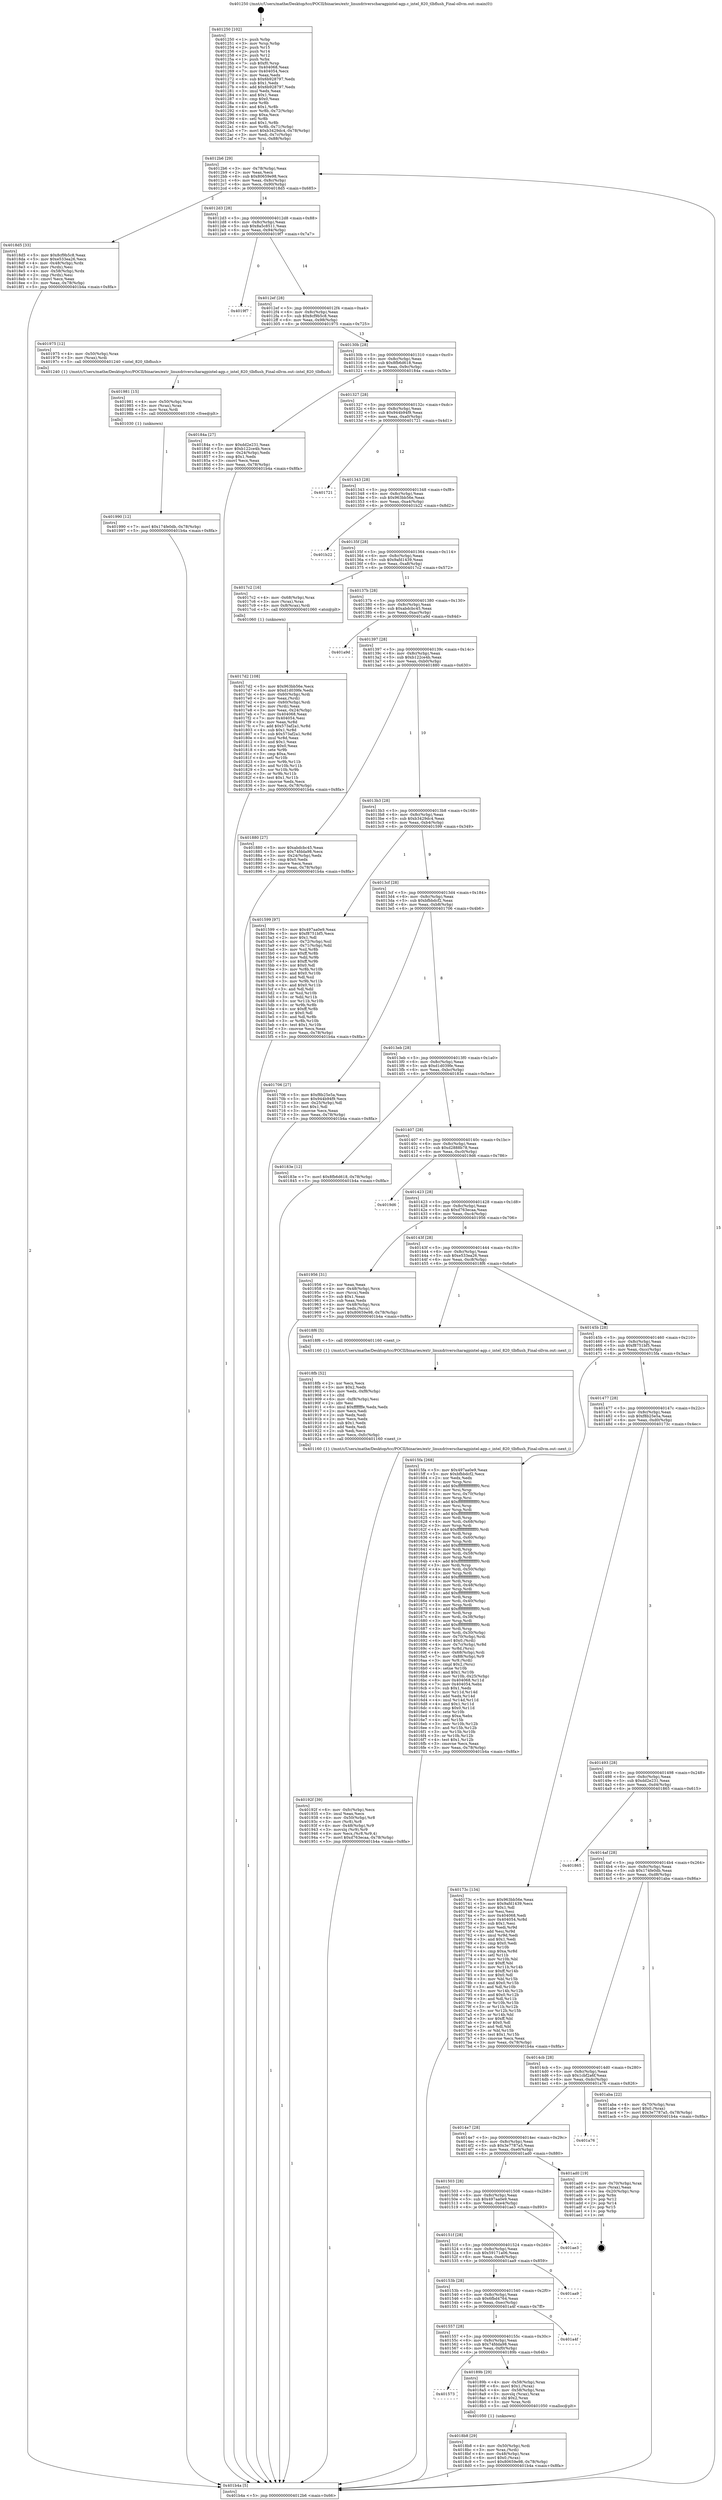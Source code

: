 digraph "0x401250" {
  label = "0x401250 (/mnt/c/Users/mathe/Desktop/tcc/POCII/binaries/extr_linuxdriverscharagpintel-agp.c_intel_820_tlbflush_Final-ollvm.out::main(0))"
  labelloc = "t"
  node[shape=record]

  Entry [label="",width=0.3,height=0.3,shape=circle,fillcolor=black,style=filled]
  "0x4012b6" [label="{
     0x4012b6 [29]\l
     | [instrs]\l
     &nbsp;&nbsp;0x4012b6 \<+3\>: mov -0x78(%rbp),%eax\l
     &nbsp;&nbsp;0x4012b9 \<+2\>: mov %eax,%ecx\l
     &nbsp;&nbsp;0x4012bb \<+6\>: sub $0x80659e98,%ecx\l
     &nbsp;&nbsp;0x4012c1 \<+6\>: mov %eax,-0x8c(%rbp)\l
     &nbsp;&nbsp;0x4012c7 \<+6\>: mov %ecx,-0x90(%rbp)\l
     &nbsp;&nbsp;0x4012cd \<+6\>: je 00000000004018d5 \<main+0x685\>\l
  }"]
  "0x4018d5" [label="{
     0x4018d5 [33]\l
     | [instrs]\l
     &nbsp;&nbsp;0x4018d5 \<+5\>: mov $0x8cf9b5c8,%eax\l
     &nbsp;&nbsp;0x4018da \<+5\>: mov $0xe533ea26,%ecx\l
     &nbsp;&nbsp;0x4018df \<+4\>: mov -0x48(%rbp),%rdx\l
     &nbsp;&nbsp;0x4018e3 \<+2\>: mov (%rdx),%esi\l
     &nbsp;&nbsp;0x4018e5 \<+4\>: mov -0x58(%rbp),%rdx\l
     &nbsp;&nbsp;0x4018e9 \<+2\>: cmp (%rdx),%esi\l
     &nbsp;&nbsp;0x4018eb \<+3\>: cmovl %ecx,%eax\l
     &nbsp;&nbsp;0x4018ee \<+3\>: mov %eax,-0x78(%rbp)\l
     &nbsp;&nbsp;0x4018f1 \<+5\>: jmp 0000000000401b4a \<main+0x8fa\>\l
  }"]
  "0x4012d3" [label="{
     0x4012d3 [28]\l
     | [instrs]\l
     &nbsp;&nbsp;0x4012d3 \<+5\>: jmp 00000000004012d8 \<main+0x88\>\l
     &nbsp;&nbsp;0x4012d8 \<+6\>: mov -0x8c(%rbp),%eax\l
     &nbsp;&nbsp;0x4012de \<+5\>: sub $0x8a5c8511,%eax\l
     &nbsp;&nbsp;0x4012e3 \<+6\>: mov %eax,-0x94(%rbp)\l
     &nbsp;&nbsp;0x4012e9 \<+6\>: je 00000000004019f7 \<main+0x7a7\>\l
  }"]
  Exit [label="",width=0.3,height=0.3,shape=circle,fillcolor=black,style=filled,peripheries=2]
  "0x4019f7" [label="{
     0x4019f7\l
  }", style=dashed]
  "0x4012ef" [label="{
     0x4012ef [28]\l
     | [instrs]\l
     &nbsp;&nbsp;0x4012ef \<+5\>: jmp 00000000004012f4 \<main+0xa4\>\l
     &nbsp;&nbsp;0x4012f4 \<+6\>: mov -0x8c(%rbp),%eax\l
     &nbsp;&nbsp;0x4012fa \<+5\>: sub $0x8cf9b5c8,%eax\l
     &nbsp;&nbsp;0x4012ff \<+6\>: mov %eax,-0x98(%rbp)\l
     &nbsp;&nbsp;0x401305 \<+6\>: je 0000000000401975 \<main+0x725\>\l
  }"]
  "0x401990" [label="{
     0x401990 [12]\l
     | [instrs]\l
     &nbsp;&nbsp;0x401990 \<+7\>: movl $0x174fe0db,-0x78(%rbp)\l
     &nbsp;&nbsp;0x401997 \<+5\>: jmp 0000000000401b4a \<main+0x8fa\>\l
  }"]
  "0x401975" [label="{
     0x401975 [12]\l
     | [instrs]\l
     &nbsp;&nbsp;0x401975 \<+4\>: mov -0x50(%rbp),%rax\l
     &nbsp;&nbsp;0x401979 \<+3\>: mov (%rax),%rdi\l
     &nbsp;&nbsp;0x40197c \<+5\>: call 0000000000401240 \<intel_820_tlbflush\>\l
     | [calls]\l
     &nbsp;&nbsp;0x401240 \{1\} (/mnt/c/Users/mathe/Desktop/tcc/POCII/binaries/extr_linuxdriverscharagpintel-agp.c_intel_820_tlbflush_Final-ollvm.out::intel_820_tlbflush)\l
  }"]
  "0x40130b" [label="{
     0x40130b [28]\l
     | [instrs]\l
     &nbsp;&nbsp;0x40130b \<+5\>: jmp 0000000000401310 \<main+0xc0\>\l
     &nbsp;&nbsp;0x401310 \<+6\>: mov -0x8c(%rbp),%eax\l
     &nbsp;&nbsp;0x401316 \<+5\>: sub $0x8fb6d618,%eax\l
     &nbsp;&nbsp;0x40131b \<+6\>: mov %eax,-0x9c(%rbp)\l
     &nbsp;&nbsp;0x401321 \<+6\>: je 000000000040184a \<main+0x5fa\>\l
  }"]
  "0x401981" [label="{
     0x401981 [15]\l
     | [instrs]\l
     &nbsp;&nbsp;0x401981 \<+4\>: mov -0x50(%rbp),%rax\l
     &nbsp;&nbsp;0x401985 \<+3\>: mov (%rax),%rax\l
     &nbsp;&nbsp;0x401988 \<+3\>: mov %rax,%rdi\l
     &nbsp;&nbsp;0x40198b \<+5\>: call 0000000000401030 \<free@plt\>\l
     | [calls]\l
     &nbsp;&nbsp;0x401030 \{1\} (unknown)\l
  }"]
  "0x40184a" [label="{
     0x40184a [27]\l
     | [instrs]\l
     &nbsp;&nbsp;0x40184a \<+5\>: mov $0xdd2e231,%eax\l
     &nbsp;&nbsp;0x40184f \<+5\>: mov $0xb122ce4b,%ecx\l
     &nbsp;&nbsp;0x401854 \<+3\>: mov -0x24(%rbp),%edx\l
     &nbsp;&nbsp;0x401857 \<+3\>: cmp $0x1,%edx\l
     &nbsp;&nbsp;0x40185a \<+3\>: cmovl %ecx,%eax\l
     &nbsp;&nbsp;0x40185d \<+3\>: mov %eax,-0x78(%rbp)\l
     &nbsp;&nbsp;0x401860 \<+5\>: jmp 0000000000401b4a \<main+0x8fa\>\l
  }"]
  "0x401327" [label="{
     0x401327 [28]\l
     | [instrs]\l
     &nbsp;&nbsp;0x401327 \<+5\>: jmp 000000000040132c \<main+0xdc\>\l
     &nbsp;&nbsp;0x40132c \<+6\>: mov -0x8c(%rbp),%eax\l
     &nbsp;&nbsp;0x401332 \<+5\>: sub $0x944b94f9,%eax\l
     &nbsp;&nbsp;0x401337 \<+6\>: mov %eax,-0xa0(%rbp)\l
     &nbsp;&nbsp;0x40133d \<+6\>: je 0000000000401721 \<main+0x4d1\>\l
  }"]
  "0x40192f" [label="{
     0x40192f [39]\l
     | [instrs]\l
     &nbsp;&nbsp;0x40192f \<+6\>: mov -0xfc(%rbp),%ecx\l
     &nbsp;&nbsp;0x401935 \<+3\>: imul %eax,%ecx\l
     &nbsp;&nbsp;0x401938 \<+4\>: mov -0x50(%rbp),%r8\l
     &nbsp;&nbsp;0x40193c \<+3\>: mov (%r8),%r8\l
     &nbsp;&nbsp;0x40193f \<+4\>: mov -0x48(%rbp),%r9\l
     &nbsp;&nbsp;0x401943 \<+3\>: movslq (%r9),%r9\l
     &nbsp;&nbsp;0x401946 \<+4\>: mov %ecx,(%r8,%r9,4)\l
     &nbsp;&nbsp;0x40194a \<+7\>: movl $0xd763ecaa,-0x78(%rbp)\l
     &nbsp;&nbsp;0x401951 \<+5\>: jmp 0000000000401b4a \<main+0x8fa\>\l
  }"]
  "0x401721" [label="{
     0x401721\l
  }", style=dashed]
  "0x401343" [label="{
     0x401343 [28]\l
     | [instrs]\l
     &nbsp;&nbsp;0x401343 \<+5\>: jmp 0000000000401348 \<main+0xf8\>\l
     &nbsp;&nbsp;0x401348 \<+6\>: mov -0x8c(%rbp),%eax\l
     &nbsp;&nbsp;0x40134e \<+5\>: sub $0x963bb56e,%eax\l
     &nbsp;&nbsp;0x401353 \<+6\>: mov %eax,-0xa4(%rbp)\l
     &nbsp;&nbsp;0x401359 \<+6\>: je 0000000000401b22 \<main+0x8d2\>\l
  }"]
  "0x4018fb" [label="{
     0x4018fb [52]\l
     | [instrs]\l
     &nbsp;&nbsp;0x4018fb \<+2\>: xor %ecx,%ecx\l
     &nbsp;&nbsp;0x4018fd \<+5\>: mov $0x2,%edx\l
     &nbsp;&nbsp;0x401902 \<+6\>: mov %edx,-0xf8(%rbp)\l
     &nbsp;&nbsp;0x401908 \<+1\>: cltd\l
     &nbsp;&nbsp;0x401909 \<+6\>: mov -0xf8(%rbp),%esi\l
     &nbsp;&nbsp;0x40190f \<+2\>: idiv %esi\l
     &nbsp;&nbsp;0x401911 \<+6\>: imul $0xfffffffe,%edx,%edx\l
     &nbsp;&nbsp;0x401917 \<+2\>: mov %ecx,%edi\l
     &nbsp;&nbsp;0x401919 \<+2\>: sub %edx,%edi\l
     &nbsp;&nbsp;0x40191b \<+2\>: mov %ecx,%edx\l
     &nbsp;&nbsp;0x40191d \<+3\>: sub $0x1,%edx\l
     &nbsp;&nbsp;0x401920 \<+2\>: add %edx,%edi\l
     &nbsp;&nbsp;0x401922 \<+2\>: sub %edi,%ecx\l
     &nbsp;&nbsp;0x401924 \<+6\>: mov %ecx,-0xfc(%rbp)\l
     &nbsp;&nbsp;0x40192a \<+5\>: call 0000000000401160 \<next_i\>\l
     | [calls]\l
     &nbsp;&nbsp;0x401160 \{1\} (/mnt/c/Users/mathe/Desktop/tcc/POCII/binaries/extr_linuxdriverscharagpintel-agp.c_intel_820_tlbflush_Final-ollvm.out::next_i)\l
  }"]
  "0x401b22" [label="{
     0x401b22\l
  }", style=dashed]
  "0x40135f" [label="{
     0x40135f [28]\l
     | [instrs]\l
     &nbsp;&nbsp;0x40135f \<+5\>: jmp 0000000000401364 \<main+0x114\>\l
     &nbsp;&nbsp;0x401364 \<+6\>: mov -0x8c(%rbp),%eax\l
     &nbsp;&nbsp;0x40136a \<+5\>: sub $0x9afd1439,%eax\l
     &nbsp;&nbsp;0x40136f \<+6\>: mov %eax,-0xa8(%rbp)\l
     &nbsp;&nbsp;0x401375 \<+6\>: je 00000000004017c2 \<main+0x572\>\l
  }"]
  "0x4018b8" [label="{
     0x4018b8 [29]\l
     | [instrs]\l
     &nbsp;&nbsp;0x4018b8 \<+4\>: mov -0x50(%rbp),%rdi\l
     &nbsp;&nbsp;0x4018bc \<+3\>: mov %rax,(%rdi)\l
     &nbsp;&nbsp;0x4018bf \<+4\>: mov -0x48(%rbp),%rax\l
     &nbsp;&nbsp;0x4018c3 \<+6\>: movl $0x0,(%rax)\l
     &nbsp;&nbsp;0x4018c9 \<+7\>: movl $0x80659e98,-0x78(%rbp)\l
     &nbsp;&nbsp;0x4018d0 \<+5\>: jmp 0000000000401b4a \<main+0x8fa\>\l
  }"]
  "0x4017c2" [label="{
     0x4017c2 [16]\l
     | [instrs]\l
     &nbsp;&nbsp;0x4017c2 \<+4\>: mov -0x68(%rbp),%rax\l
     &nbsp;&nbsp;0x4017c6 \<+3\>: mov (%rax),%rax\l
     &nbsp;&nbsp;0x4017c9 \<+4\>: mov 0x8(%rax),%rdi\l
     &nbsp;&nbsp;0x4017cd \<+5\>: call 0000000000401060 \<atoi@plt\>\l
     | [calls]\l
     &nbsp;&nbsp;0x401060 \{1\} (unknown)\l
  }"]
  "0x40137b" [label="{
     0x40137b [28]\l
     | [instrs]\l
     &nbsp;&nbsp;0x40137b \<+5\>: jmp 0000000000401380 \<main+0x130\>\l
     &nbsp;&nbsp;0x401380 \<+6\>: mov -0x8c(%rbp),%eax\l
     &nbsp;&nbsp;0x401386 \<+5\>: sub $0xabdcbc45,%eax\l
     &nbsp;&nbsp;0x40138b \<+6\>: mov %eax,-0xac(%rbp)\l
     &nbsp;&nbsp;0x401391 \<+6\>: je 0000000000401a9d \<main+0x84d\>\l
  }"]
  "0x401573" [label="{
     0x401573\l
  }", style=dashed]
  "0x401a9d" [label="{
     0x401a9d\l
  }", style=dashed]
  "0x401397" [label="{
     0x401397 [28]\l
     | [instrs]\l
     &nbsp;&nbsp;0x401397 \<+5\>: jmp 000000000040139c \<main+0x14c\>\l
     &nbsp;&nbsp;0x40139c \<+6\>: mov -0x8c(%rbp),%eax\l
     &nbsp;&nbsp;0x4013a2 \<+5\>: sub $0xb122ce4b,%eax\l
     &nbsp;&nbsp;0x4013a7 \<+6\>: mov %eax,-0xb0(%rbp)\l
     &nbsp;&nbsp;0x4013ad \<+6\>: je 0000000000401880 \<main+0x630\>\l
  }"]
  "0x40189b" [label="{
     0x40189b [29]\l
     | [instrs]\l
     &nbsp;&nbsp;0x40189b \<+4\>: mov -0x58(%rbp),%rax\l
     &nbsp;&nbsp;0x40189f \<+6\>: movl $0x1,(%rax)\l
     &nbsp;&nbsp;0x4018a5 \<+4\>: mov -0x58(%rbp),%rax\l
     &nbsp;&nbsp;0x4018a9 \<+3\>: movslq (%rax),%rax\l
     &nbsp;&nbsp;0x4018ac \<+4\>: shl $0x2,%rax\l
     &nbsp;&nbsp;0x4018b0 \<+3\>: mov %rax,%rdi\l
     &nbsp;&nbsp;0x4018b3 \<+5\>: call 0000000000401050 \<malloc@plt\>\l
     | [calls]\l
     &nbsp;&nbsp;0x401050 \{1\} (unknown)\l
  }"]
  "0x401880" [label="{
     0x401880 [27]\l
     | [instrs]\l
     &nbsp;&nbsp;0x401880 \<+5\>: mov $0xabdcbc45,%eax\l
     &nbsp;&nbsp;0x401885 \<+5\>: mov $0x74fdda98,%ecx\l
     &nbsp;&nbsp;0x40188a \<+3\>: mov -0x24(%rbp),%edx\l
     &nbsp;&nbsp;0x40188d \<+3\>: cmp $0x0,%edx\l
     &nbsp;&nbsp;0x401890 \<+3\>: cmove %ecx,%eax\l
     &nbsp;&nbsp;0x401893 \<+3\>: mov %eax,-0x78(%rbp)\l
     &nbsp;&nbsp;0x401896 \<+5\>: jmp 0000000000401b4a \<main+0x8fa\>\l
  }"]
  "0x4013b3" [label="{
     0x4013b3 [28]\l
     | [instrs]\l
     &nbsp;&nbsp;0x4013b3 \<+5\>: jmp 00000000004013b8 \<main+0x168\>\l
     &nbsp;&nbsp;0x4013b8 \<+6\>: mov -0x8c(%rbp),%eax\l
     &nbsp;&nbsp;0x4013be \<+5\>: sub $0xb3429dc4,%eax\l
     &nbsp;&nbsp;0x4013c3 \<+6\>: mov %eax,-0xb4(%rbp)\l
     &nbsp;&nbsp;0x4013c9 \<+6\>: je 0000000000401599 \<main+0x349\>\l
  }"]
  "0x401557" [label="{
     0x401557 [28]\l
     | [instrs]\l
     &nbsp;&nbsp;0x401557 \<+5\>: jmp 000000000040155c \<main+0x30c\>\l
     &nbsp;&nbsp;0x40155c \<+6\>: mov -0x8c(%rbp),%eax\l
     &nbsp;&nbsp;0x401562 \<+5\>: sub $0x74fdda98,%eax\l
     &nbsp;&nbsp;0x401567 \<+6\>: mov %eax,-0xf0(%rbp)\l
     &nbsp;&nbsp;0x40156d \<+6\>: je 000000000040189b \<main+0x64b\>\l
  }"]
  "0x401599" [label="{
     0x401599 [97]\l
     | [instrs]\l
     &nbsp;&nbsp;0x401599 \<+5\>: mov $0x497aa0e9,%eax\l
     &nbsp;&nbsp;0x40159e \<+5\>: mov $0xf8751bf5,%ecx\l
     &nbsp;&nbsp;0x4015a3 \<+2\>: mov $0x1,%dl\l
     &nbsp;&nbsp;0x4015a5 \<+4\>: mov -0x72(%rbp),%sil\l
     &nbsp;&nbsp;0x4015a9 \<+4\>: mov -0x71(%rbp),%dil\l
     &nbsp;&nbsp;0x4015ad \<+3\>: mov %sil,%r8b\l
     &nbsp;&nbsp;0x4015b0 \<+4\>: xor $0xff,%r8b\l
     &nbsp;&nbsp;0x4015b4 \<+3\>: mov %dil,%r9b\l
     &nbsp;&nbsp;0x4015b7 \<+4\>: xor $0xff,%r9b\l
     &nbsp;&nbsp;0x4015bb \<+3\>: xor $0x0,%dl\l
     &nbsp;&nbsp;0x4015be \<+3\>: mov %r8b,%r10b\l
     &nbsp;&nbsp;0x4015c1 \<+4\>: and $0x0,%r10b\l
     &nbsp;&nbsp;0x4015c5 \<+3\>: and %dl,%sil\l
     &nbsp;&nbsp;0x4015c8 \<+3\>: mov %r9b,%r11b\l
     &nbsp;&nbsp;0x4015cb \<+4\>: and $0x0,%r11b\l
     &nbsp;&nbsp;0x4015cf \<+3\>: and %dl,%dil\l
     &nbsp;&nbsp;0x4015d2 \<+3\>: or %sil,%r10b\l
     &nbsp;&nbsp;0x4015d5 \<+3\>: or %dil,%r11b\l
     &nbsp;&nbsp;0x4015d8 \<+3\>: xor %r11b,%r10b\l
     &nbsp;&nbsp;0x4015db \<+3\>: or %r9b,%r8b\l
     &nbsp;&nbsp;0x4015de \<+4\>: xor $0xff,%r8b\l
     &nbsp;&nbsp;0x4015e2 \<+3\>: or $0x0,%dl\l
     &nbsp;&nbsp;0x4015e5 \<+3\>: and %dl,%r8b\l
     &nbsp;&nbsp;0x4015e8 \<+3\>: or %r8b,%r10b\l
     &nbsp;&nbsp;0x4015eb \<+4\>: test $0x1,%r10b\l
     &nbsp;&nbsp;0x4015ef \<+3\>: cmovne %ecx,%eax\l
     &nbsp;&nbsp;0x4015f2 \<+3\>: mov %eax,-0x78(%rbp)\l
     &nbsp;&nbsp;0x4015f5 \<+5\>: jmp 0000000000401b4a \<main+0x8fa\>\l
  }"]
  "0x4013cf" [label="{
     0x4013cf [28]\l
     | [instrs]\l
     &nbsp;&nbsp;0x4013cf \<+5\>: jmp 00000000004013d4 \<main+0x184\>\l
     &nbsp;&nbsp;0x4013d4 \<+6\>: mov -0x8c(%rbp),%eax\l
     &nbsp;&nbsp;0x4013da \<+5\>: sub $0xbfbbdcf2,%eax\l
     &nbsp;&nbsp;0x4013df \<+6\>: mov %eax,-0xb8(%rbp)\l
     &nbsp;&nbsp;0x4013e5 \<+6\>: je 0000000000401706 \<main+0x4b6\>\l
  }"]
  "0x401b4a" [label="{
     0x401b4a [5]\l
     | [instrs]\l
     &nbsp;&nbsp;0x401b4a \<+5\>: jmp 00000000004012b6 \<main+0x66\>\l
  }"]
  "0x401250" [label="{
     0x401250 [102]\l
     | [instrs]\l
     &nbsp;&nbsp;0x401250 \<+1\>: push %rbp\l
     &nbsp;&nbsp;0x401251 \<+3\>: mov %rsp,%rbp\l
     &nbsp;&nbsp;0x401254 \<+2\>: push %r15\l
     &nbsp;&nbsp;0x401256 \<+2\>: push %r14\l
     &nbsp;&nbsp;0x401258 \<+2\>: push %r12\l
     &nbsp;&nbsp;0x40125a \<+1\>: push %rbx\l
     &nbsp;&nbsp;0x40125b \<+7\>: sub $0xf0,%rsp\l
     &nbsp;&nbsp;0x401262 \<+7\>: mov 0x404068,%eax\l
     &nbsp;&nbsp;0x401269 \<+7\>: mov 0x404054,%ecx\l
     &nbsp;&nbsp;0x401270 \<+2\>: mov %eax,%edx\l
     &nbsp;&nbsp;0x401272 \<+6\>: sub $0x6b928797,%edx\l
     &nbsp;&nbsp;0x401278 \<+3\>: sub $0x1,%edx\l
     &nbsp;&nbsp;0x40127b \<+6\>: add $0x6b928797,%edx\l
     &nbsp;&nbsp;0x401281 \<+3\>: imul %edx,%eax\l
     &nbsp;&nbsp;0x401284 \<+3\>: and $0x1,%eax\l
     &nbsp;&nbsp;0x401287 \<+3\>: cmp $0x0,%eax\l
     &nbsp;&nbsp;0x40128a \<+4\>: sete %r8b\l
     &nbsp;&nbsp;0x40128e \<+4\>: and $0x1,%r8b\l
     &nbsp;&nbsp;0x401292 \<+4\>: mov %r8b,-0x72(%rbp)\l
     &nbsp;&nbsp;0x401296 \<+3\>: cmp $0xa,%ecx\l
     &nbsp;&nbsp;0x401299 \<+4\>: setl %r8b\l
     &nbsp;&nbsp;0x40129d \<+4\>: and $0x1,%r8b\l
     &nbsp;&nbsp;0x4012a1 \<+4\>: mov %r8b,-0x71(%rbp)\l
     &nbsp;&nbsp;0x4012a5 \<+7\>: movl $0xb3429dc4,-0x78(%rbp)\l
     &nbsp;&nbsp;0x4012ac \<+3\>: mov %edi,-0x7c(%rbp)\l
     &nbsp;&nbsp;0x4012af \<+7\>: mov %rsi,-0x88(%rbp)\l
  }"]
  "0x401a4f" [label="{
     0x401a4f\l
  }", style=dashed]
  "0x401706" [label="{
     0x401706 [27]\l
     | [instrs]\l
     &nbsp;&nbsp;0x401706 \<+5\>: mov $0xf8b25e5a,%eax\l
     &nbsp;&nbsp;0x40170b \<+5\>: mov $0x944b94f9,%ecx\l
     &nbsp;&nbsp;0x401710 \<+3\>: mov -0x25(%rbp),%dl\l
     &nbsp;&nbsp;0x401713 \<+3\>: test $0x1,%dl\l
     &nbsp;&nbsp;0x401716 \<+3\>: cmovne %ecx,%eax\l
     &nbsp;&nbsp;0x401719 \<+3\>: mov %eax,-0x78(%rbp)\l
     &nbsp;&nbsp;0x40171c \<+5\>: jmp 0000000000401b4a \<main+0x8fa\>\l
  }"]
  "0x4013eb" [label="{
     0x4013eb [28]\l
     | [instrs]\l
     &nbsp;&nbsp;0x4013eb \<+5\>: jmp 00000000004013f0 \<main+0x1a0\>\l
     &nbsp;&nbsp;0x4013f0 \<+6\>: mov -0x8c(%rbp),%eax\l
     &nbsp;&nbsp;0x4013f6 \<+5\>: sub $0xd1d039fe,%eax\l
     &nbsp;&nbsp;0x4013fb \<+6\>: mov %eax,-0xbc(%rbp)\l
     &nbsp;&nbsp;0x401401 \<+6\>: je 000000000040183e \<main+0x5ee\>\l
  }"]
  "0x40153b" [label="{
     0x40153b [28]\l
     | [instrs]\l
     &nbsp;&nbsp;0x40153b \<+5\>: jmp 0000000000401540 \<main+0x2f0\>\l
     &nbsp;&nbsp;0x401540 \<+6\>: mov -0x8c(%rbp),%eax\l
     &nbsp;&nbsp;0x401546 \<+5\>: sub $0x6fbd4764,%eax\l
     &nbsp;&nbsp;0x40154b \<+6\>: mov %eax,-0xec(%rbp)\l
     &nbsp;&nbsp;0x401551 \<+6\>: je 0000000000401a4f \<main+0x7ff\>\l
  }"]
  "0x40183e" [label="{
     0x40183e [12]\l
     | [instrs]\l
     &nbsp;&nbsp;0x40183e \<+7\>: movl $0x8fb6d618,-0x78(%rbp)\l
     &nbsp;&nbsp;0x401845 \<+5\>: jmp 0000000000401b4a \<main+0x8fa\>\l
  }"]
  "0x401407" [label="{
     0x401407 [28]\l
     | [instrs]\l
     &nbsp;&nbsp;0x401407 \<+5\>: jmp 000000000040140c \<main+0x1bc\>\l
     &nbsp;&nbsp;0x40140c \<+6\>: mov -0x8c(%rbp),%eax\l
     &nbsp;&nbsp;0x401412 \<+5\>: sub $0xd2888b78,%eax\l
     &nbsp;&nbsp;0x401417 \<+6\>: mov %eax,-0xc0(%rbp)\l
     &nbsp;&nbsp;0x40141d \<+6\>: je 00000000004019d6 \<main+0x786\>\l
  }"]
  "0x401aa9" [label="{
     0x401aa9\l
  }", style=dashed]
  "0x4019d6" [label="{
     0x4019d6\l
  }", style=dashed]
  "0x401423" [label="{
     0x401423 [28]\l
     | [instrs]\l
     &nbsp;&nbsp;0x401423 \<+5\>: jmp 0000000000401428 \<main+0x1d8\>\l
     &nbsp;&nbsp;0x401428 \<+6\>: mov -0x8c(%rbp),%eax\l
     &nbsp;&nbsp;0x40142e \<+5\>: sub $0xd763ecaa,%eax\l
     &nbsp;&nbsp;0x401433 \<+6\>: mov %eax,-0xc4(%rbp)\l
     &nbsp;&nbsp;0x401439 \<+6\>: je 0000000000401956 \<main+0x706\>\l
  }"]
  "0x40151f" [label="{
     0x40151f [28]\l
     | [instrs]\l
     &nbsp;&nbsp;0x40151f \<+5\>: jmp 0000000000401524 \<main+0x2d4\>\l
     &nbsp;&nbsp;0x401524 \<+6\>: mov -0x8c(%rbp),%eax\l
     &nbsp;&nbsp;0x40152a \<+5\>: sub $0x59171a06,%eax\l
     &nbsp;&nbsp;0x40152f \<+6\>: mov %eax,-0xe8(%rbp)\l
     &nbsp;&nbsp;0x401535 \<+6\>: je 0000000000401aa9 \<main+0x859\>\l
  }"]
  "0x401956" [label="{
     0x401956 [31]\l
     | [instrs]\l
     &nbsp;&nbsp;0x401956 \<+2\>: xor %eax,%eax\l
     &nbsp;&nbsp;0x401958 \<+4\>: mov -0x48(%rbp),%rcx\l
     &nbsp;&nbsp;0x40195c \<+2\>: mov (%rcx),%edx\l
     &nbsp;&nbsp;0x40195e \<+3\>: sub $0x1,%eax\l
     &nbsp;&nbsp;0x401961 \<+2\>: sub %eax,%edx\l
     &nbsp;&nbsp;0x401963 \<+4\>: mov -0x48(%rbp),%rcx\l
     &nbsp;&nbsp;0x401967 \<+2\>: mov %edx,(%rcx)\l
     &nbsp;&nbsp;0x401969 \<+7\>: movl $0x80659e98,-0x78(%rbp)\l
     &nbsp;&nbsp;0x401970 \<+5\>: jmp 0000000000401b4a \<main+0x8fa\>\l
  }"]
  "0x40143f" [label="{
     0x40143f [28]\l
     | [instrs]\l
     &nbsp;&nbsp;0x40143f \<+5\>: jmp 0000000000401444 \<main+0x1f4\>\l
     &nbsp;&nbsp;0x401444 \<+6\>: mov -0x8c(%rbp),%eax\l
     &nbsp;&nbsp;0x40144a \<+5\>: sub $0xe533ea26,%eax\l
     &nbsp;&nbsp;0x40144f \<+6\>: mov %eax,-0xc8(%rbp)\l
     &nbsp;&nbsp;0x401455 \<+6\>: je 00000000004018f6 \<main+0x6a6\>\l
  }"]
  "0x401ae3" [label="{
     0x401ae3\l
  }", style=dashed]
  "0x4018f6" [label="{
     0x4018f6 [5]\l
     | [instrs]\l
     &nbsp;&nbsp;0x4018f6 \<+5\>: call 0000000000401160 \<next_i\>\l
     | [calls]\l
     &nbsp;&nbsp;0x401160 \{1\} (/mnt/c/Users/mathe/Desktop/tcc/POCII/binaries/extr_linuxdriverscharagpintel-agp.c_intel_820_tlbflush_Final-ollvm.out::next_i)\l
  }"]
  "0x40145b" [label="{
     0x40145b [28]\l
     | [instrs]\l
     &nbsp;&nbsp;0x40145b \<+5\>: jmp 0000000000401460 \<main+0x210\>\l
     &nbsp;&nbsp;0x401460 \<+6\>: mov -0x8c(%rbp),%eax\l
     &nbsp;&nbsp;0x401466 \<+5\>: sub $0xf8751bf5,%eax\l
     &nbsp;&nbsp;0x40146b \<+6\>: mov %eax,-0xcc(%rbp)\l
     &nbsp;&nbsp;0x401471 \<+6\>: je 00000000004015fa \<main+0x3aa\>\l
  }"]
  "0x401503" [label="{
     0x401503 [28]\l
     | [instrs]\l
     &nbsp;&nbsp;0x401503 \<+5\>: jmp 0000000000401508 \<main+0x2b8\>\l
     &nbsp;&nbsp;0x401508 \<+6\>: mov -0x8c(%rbp),%eax\l
     &nbsp;&nbsp;0x40150e \<+5\>: sub $0x497aa0e9,%eax\l
     &nbsp;&nbsp;0x401513 \<+6\>: mov %eax,-0xe4(%rbp)\l
     &nbsp;&nbsp;0x401519 \<+6\>: je 0000000000401ae3 \<main+0x893\>\l
  }"]
  "0x4015fa" [label="{
     0x4015fa [268]\l
     | [instrs]\l
     &nbsp;&nbsp;0x4015fa \<+5\>: mov $0x497aa0e9,%eax\l
     &nbsp;&nbsp;0x4015ff \<+5\>: mov $0xbfbbdcf2,%ecx\l
     &nbsp;&nbsp;0x401604 \<+2\>: xor %edx,%edx\l
     &nbsp;&nbsp;0x401606 \<+3\>: mov %rsp,%rsi\l
     &nbsp;&nbsp;0x401609 \<+4\>: add $0xfffffffffffffff0,%rsi\l
     &nbsp;&nbsp;0x40160d \<+3\>: mov %rsi,%rsp\l
     &nbsp;&nbsp;0x401610 \<+4\>: mov %rsi,-0x70(%rbp)\l
     &nbsp;&nbsp;0x401614 \<+3\>: mov %rsp,%rsi\l
     &nbsp;&nbsp;0x401617 \<+4\>: add $0xfffffffffffffff0,%rsi\l
     &nbsp;&nbsp;0x40161b \<+3\>: mov %rsi,%rsp\l
     &nbsp;&nbsp;0x40161e \<+3\>: mov %rsp,%rdi\l
     &nbsp;&nbsp;0x401621 \<+4\>: add $0xfffffffffffffff0,%rdi\l
     &nbsp;&nbsp;0x401625 \<+3\>: mov %rdi,%rsp\l
     &nbsp;&nbsp;0x401628 \<+4\>: mov %rdi,-0x68(%rbp)\l
     &nbsp;&nbsp;0x40162c \<+3\>: mov %rsp,%rdi\l
     &nbsp;&nbsp;0x40162f \<+4\>: add $0xfffffffffffffff0,%rdi\l
     &nbsp;&nbsp;0x401633 \<+3\>: mov %rdi,%rsp\l
     &nbsp;&nbsp;0x401636 \<+4\>: mov %rdi,-0x60(%rbp)\l
     &nbsp;&nbsp;0x40163a \<+3\>: mov %rsp,%rdi\l
     &nbsp;&nbsp;0x40163d \<+4\>: add $0xfffffffffffffff0,%rdi\l
     &nbsp;&nbsp;0x401641 \<+3\>: mov %rdi,%rsp\l
     &nbsp;&nbsp;0x401644 \<+4\>: mov %rdi,-0x58(%rbp)\l
     &nbsp;&nbsp;0x401648 \<+3\>: mov %rsp,%rdi\l
     &nbsp;&nbsp;0x40164b \<+4\>: add $0xfffffffffffffff0,%rdi\l
     &nbsp;&nbsp;0x40164f \<+3\>: mov %rdi,%rsp\l
     &nbsp;&nbsp;0x401652 \<+4\>: mov %rdi,-0x50(%rbp)\l
     &nbsp;&nbsp;0x401656 \<+3\>: mov %rsp,%rdi\l
     &nbsp;&nbsp;0x401659 \<+4\>: add $0xfffffffffffffff0,%rdi\l
     &nbsp;&nbsp;0x40165d \<+3\>: mov %rdi,%rsp\l
     &nbsp;&nbsp;0x401660 \<+4\>: mov %rdi,-0x48(%rbp)\l
     &nbsp;&nbsp;0x401664 \<+3\>: mov %rsp,%rdi\l
     &nbsp;&nbsp;0x401667 \<+4\>: add $0xfffffffffffffff0,%rdi\l
     &nbsp;&nbsp;0x40166b \<+3\>: mov %rdi,%rsp\l
     &nbsp;&nbsp;0x40166e \<+4\>: mov %rdi,-0x40(%rbp)\l
     &nbsp;&nbsp;0x401672 \<+3\>: mov %rsp,%rdi\l
     &nbsp;&nbsp;0x401675 \<+4\>: add $0xfffffffffffffff0,%rdi\l
     &nbsp;&nbsp;0x401679 \<+3\>: mov %rdi,%rsp\l
     &nbsp;&nbsp;0x40167c \<+4\>: mov %rdi,-0x38(%rbp)\l
     &nbsp;&nbsp;0x401680 \<+3\>: mov %rsp,%rdi\l
     &nbsp;&nbsp;0x401683 \<+4\>: add $0xfffffffffffffff0,%rdi\l
     &nbsp;&nbsp;0x401687 \<+3\>: mov %rdi,%rsp\l
     &nbsp;&nbsp;0x40168a \<+4\>: mov %rdi,-0x30(%rbp)\l
     &nbsp;&nbsp;0x40168e \<+4\>: mov -0x70(%rbp),%rdi\l
     &nbsp;&nbsp;0x401692 \<+6\>: movl $0x0,(%rdi)\l
     &nbsp;&nbsp;0x401698 \<+4\>: mov -0x7c(%rbp),%r8d\l
     &nbsp;&nbsp;0x40169c \<+3\>: mov %r8d,(%rsi)\l
     &nbsp;&nbsp;0x40169f \<+4\>: mov -0x68(%rbp),%rdi\l
     &nbsp;&nbsp;0x4016a3 \<+7\>: mov -0x88(%rbp),%r9\l
     &nbsp;&nbsp;0x4016aa \<+3\>: mov %r9,(%rdi)\l
     &nbsp;&nbsp;0x4016ad \<+3\>: cmpl $0x2,(%rsi)\l
     &nbsp;&nbsp;0x4016b0 \<+4\>: setne %r10b\l
     &nbsp;&nbsp;0x4016b4 \<+4\>: and $0x1,%r10b\l
     &nbsp;&nbsp;0x4016b8 \<+4\>: mov %r10b,-0x25(%rbp)\l
     &nbsp;&nbsp;0x4016bc \<+8\>: mov 0x404068,%r11d\l
     &nbsp;&nbsp;0x4016c4 \<+7\>: mov 0x404054,%ebx\l
     &nbsp;&nbsp;0x4016cb \<+3\>: sub $0x1,%edx\l
     &nbsp;&nbsp;0x4016ce \<+3\>: mov %r11d,%r14d\l
     &nbsp;&nbsp;0x4016d1 \<+3\>: add %edx,%r14d\l
     &nbsp;&nbsp;0x4016d4 \<+4\>: imul %r14d,%r11d\l
     &nbsp;&nbsp;0x4016d8 \<+4\>: and $0x1,%r11d\l
     &nbsp;&nbsp;0x4016dc \<+4\>: cmp $0x0,%r11d\l
     &nbsp;&nbsp;0x4016e0 \<+4\>: sete %r10b\l
     &nbsp;&nbsp;0x4016e4 \<+3\>: cmp $0xa,%ebx\l
     &nbsp;&nbsp;0x4016e7 \<+4\>: setl %r15b\l
     &nbsp;&nbsp;0x4016eb \<+3\>: mov %r10b,%r12b\l
     &nbsp;&nbsp;0x4016ee \<+3\>: and %r15b,%r12b\l
     &nbsp;&nbsp;0x4016f1 \<+3\>: xor %r15b,%r10b\l
     &nbsp;&nbsp;0x4016f4 \<+3\>: or %r10b,%r12b\l
     &nbsp;&nbsp;0x4016f7 \<+4\>: test $0x1,%r12b\l
     &nbsp;&nbsp;0x4016fb \<+3\>: cmovne %ecx,%eax\l
     &nbsp;&nbsp;0x4016fe \<+3\>: mov %eax,-0x78(%rbp)\l
     &nbsp;&nbsp;0x401701 \<+5\>: jmp 0000000000401b4a \<main+0x8fa\>\l
  }"]
  "0x401477" [label="{
     0x401477 [28]\l
     | [instrs]\l
     &nbsp;&nbsp;0x401477 \<+5\>: jmp 000000000040147c \<main+0x22c\>\l
     &nbsp;&nbsp;0x40147c \<+6\>: mov -0x8c(%rbp),%eax\l
     &nbsp;&nbsp;0x401482 \<+5\>: sub $0xf8b25e5a,%eax\l
     &nbsp;&nbsp;0x401487 \<+6\>: mov %eax,-0xd0(%rbp)\l
     &nbsp;&nbsp;0x40148d \<+6\>: je 000000000040173c \<main+0x4ec\>\l
  }"]
  "0x401ad0" [label="{
     0x401ad0 [19]\l
     | [instrs]\l
     &nbsp;&nbsp;0x401ad0 \<+4\>: mov -0x70(%rbp),%rax\l
     &nbsp;&nbsp;0x401ad4 \<+2\>: mov (%rax),%eax\l
     &nbsp;&nbsp;0x401ad6 \<+4\>: lea -0x20(%rbp),%rsp\l
     &nbsp;&nbsp;0x401ada \<+1\>: pop %rbx\l
     &nbsp;&nbsp;0x401adb \<+2\>: pop %r12\l
     &nbsp;&nbsp;0x401add \<+2\>: pop %r14\l
     &nbsp;&nbsp;0x401adf \<+2\>: pop %r15\l
     &nbsp;&nbsp;0x401ae1 \<+1\>: pop %rbp\l
     &nbsp;&nbsp;0x401ae2 \<+1\>: ret\l
  }"]
  "0x4014e7" [label="{
     0x4014e7 [28]\l
     | [instrs]\l
     &nbsp;&nbsp;0x4014e7 \<+5\>: jmp 00000000004014ec \<main+0x29c\>\l
     &nbsp;&nbsp;0x4014ec \<+6\>: mov -0x8c(%rbp),%eax\l
     &nbsp;&nbsp;0x4014f2 \<+5\>: sub $0x3e7787a5,%eax\l
     &nbsp;&nbsp;0x4014f7 \<+6\>: mov %eax,-0xe0(%rbp)\l
     &nbsp;&nbsp;0x4014fd \<+6\>: je 0000000000401ad0 \<main+0x880\>\l
  }"]
  "0x40173c" [label="{
     0x40173c [134]\l
     | [instrs]\l
     &nbsp;&nbsp;0x40173c \<+5\>: mov $0x963bb56e,%eax\l
     &nbsp;&nbsp;0x401741 \<+5\>: mov $0x9afd1439,%ecx\l
     &nbsp;&nbsp;0x401746 \<+2\>: mov $0x1,%dl\l
     &nbsp;&nbsp;0x401748 \<+2\>: xor %esi,%esi\l
     &nbsp;&nbsp;0x40174a \<+7\>: mov 0x404068,%edi\l
     &nbsp;&nbsp;0x401751 \<+8\>: mov 0x404054,%r8d\l
     &nbsp;&nbsp;0x401759 \<+3\>: sub $0x1,%esi\l
     &nbsp;&nbsp;0x40175c \<+3\>: mov %edi,%r9d\l
     &nbsp;&nbsp;0x40175f \<+3\>: add %esi,%r9d\l
     &nbsp;&nbsp;0x401762 \<+4\>: imul %r9d,%edi\l
     &nbsp;&nbsp;0x401766 \<+3\>: and $0x1,%edi\l
     &nbsp;&nbsp;0x401769 \<+3\>: cmp $0x0,%edi\l
     &nbsp;&nbsp;0x40176c \<+4\>: sete %r10b\l
     &nbsp;&nbsp;0x401770 \<+4\>: cmp $0xa,%r8d\l
     &nbsp;&nbsp;0x401774 \<+4\>: setl %r11b\l
     &nbsp;&nbsp;0x401778 \<+3\>: mov %r10b,%bl\l
     &nbsp;&nbsp;0x40177b \<+3\>: xor $0xff,%bl\l
     &nbsp;&nbsp;0x40177e \<+3\>: mov %r11b,%r14b\l
     &nbsp;&nbsp;0x401781 \<+4\>: xor $0xff,%r14b\l
     &nbsp;&nbsp;0x401785 \<+3\>: xor $0x0,%dl\l
     &nbsp;&nbsp;0x401788 \<+3\>: mov %bl,%r15b\l
     &nbsp;&nbsp;0x40178b \<+4\>: and $0x0,%r15b\l
     &nbsp;&nbsp;0x40178f \<+3\>: and %dl,%r10b\l
     &nbsp;&nbsp;0x401792 \<+3\>: mov %r14b,%r12b\l
     &nbsp;&nbsp;0x401795 \<+4\>: and $0x0,%r12b\l
     &nbsp;&nbsp;0x401799 \<+3\>: and %dl,%r11b\l
     &nbsp;&nbsp;0x40179c \<+3\>: or %r10b,%r15b\l
     &nbsp;&nbsp;0x40179f \<+3\>: or %r11b,%r12b\l
     &nbsp;&nbsp;0x4017a2 \<+3\>: xor %r12b,%r15b\l
     &nbsp;&nbsp;0x4017a5 \<+3\>: or %r14b,%bl\l
     &nbsp;&nbsp;0x4017a8 \<+3\>: xor $0xff,%bl\l
     &nbsp;&nbsp;0x4017ab \<+3\>: or $0x0,%dl\l
     &nbsp;&nbsp;0x4017ae \<+2\>: and %dl,%bl\l
     &nbsp;&nbsp;0x4017b0 \<+3\>: or %bl,%r15b\l
     &nbsp;&nbsp;0x4017b3 \<+4\>: test $0x1,%r15b\l
     &nbsp;&nbsp;0x4017b7 \<+3\>: cmovne %ecx,%eax\l
     &nbsp;&nbsp;0x4017ba \<+3\>: mov %eax,-0x78(%rbp)\l
     &nbsp;&nbsp;0x4017bd \<+5\>: jmp 0000000000401b4a \<main+0x8fa\>\l
  }"]
  "0x401493" [label="{
     0x401493 [28]\l
     | [instrs]\l
     &nbsp;&nbsp;0x401493 \<+5\>: jmp 0000000000401498 \<main+0x248\>\l
     &nbsp;&nbsp;0x401498 \<+6\>: mov -0x8c(%rbp),%eax\l
     &nbsp;&nbsp;0x40149e \<+5\>: sub $0xdd2e231,%eax\l
     &nbsp;&nbsp;0x4014a3 \<+6\>: mov %eax,-0xd4(%rbp)\l
     &nbsp;&nbsp;0x4014a9 \<+6\>: je 0000000000401865 \<main+0x615\>\l
  }"]
  "0x4017d2" [label="{
     0x4017d2 [108]\l
     | [instrs]\l
     &nbsp;&nbsp;0x4017d2 \<+5\>: mov $0x963bb56e,%ecx\l
     &nbsp;&nbsp;0x4017d7 \<+5\>: mov $0xd1d039fe,%edx\l
     &nbsp;&nbsp;0x4017dc \<+4\>: mov -0x60(%rbp),%rdi\l
     &nbsp;&nbsp;0x4017e0 \<+2\>: mov %eax,(%rdi)\l
     &nbsp;&nbsp;0x4017e2 \<+4\>: mov -0x60(%rbp),%rdi\l
     &nbsp;&nbsp;0x4017e6 \<+2\>: mov (%rdi),%eax\l
     &nbsp;&nbsp;0x4017e8 \<+3\>: mov %eax,-0x24(%rbp)\l
     &nbsp;&nbsp;0x4017eb \<+7\>: mov 0x404068,%eax\l
     &nbsp;&nbsp;0x4017f2 \<+7\>: mov 0x404054,%esi\l
     &nbsp;&nbsp;0x4017f9 \<+3\>: mov %eax,%r8d\l
     &nbsp;&nbsp;0x4017fc \<+7\>: add $0x573af2a1,%r8d\l
     &nbsp;&nbsp;0x401803 \<+4\>: sub $0x1,%r8d\l
     &nbsp;&nbsp;0x401807 \<+7\>: sub $0x573af2a1,%r8d\l
     &nbsp;&nbsp;0x40180e \<+4\>: imul %r8d,%eax\l
     &nbsp;&nbsp;0x401812 \<+3\>: and $0x1,%eax\l
     &nbsp;&nbsp;0x401815 \<+3\>: cmp $0x0,%eax\l
     &nbsp;&nbsp;0x401818 \<+4\>: sete %r9b\l
     &nbsp;&nbsp;0x40181c \<+3\>: cmp $0xa,%esi\l
     &nbsp;&nbsp;0x40181f \<+4\>: setl %r10b\l
     &nbsp;&nbsp;0x401823 \<+3\>: mov %r9b,%r11b\l
     &nbsp;&nbsp;0x401826 \<+3\>: and %r10b,%r11b\l
     &nbsp;&nbsp;0x401829 \<+3\>: xor %r10b,%r9b\l
     &nbsp;&nbsp;0x40182c \<+3\>: or %r9b,%r11b\l
     &nbsp;&nbsp;0x40182f \<+4\>: test $0x1,%r11b\l
     &nbsp;&nbsp;0x401833 \<+3\>: cmovne %edx,%ecx\l
     &nbsp;&nbsp;0x401836 \<+3\>: mov %ecx,-0x78(%rbp)\l
     &nbsp;&nbsp;0x401839 \<+5\>: jmp 0000000000401b4a \<main+0x8fa\>\l
  }"]
  "0x401a76" [label="{
     0x401a76\l
  }", style=dashed]
  "0x401865" [label="{
     0x401865\l
  }", style=dashed]
  "0x4014af" [label="{
     0x4014af [28]\l
     | [instrs]\l
     &nbsp;&nbsp;0x4014af \<+5\>: jmp 00000000004014b4 \<main+0x264\>\l
     &nbsp;&nbsp;0x4014b4 \<+6\>: mov -0x8c(%rbp),%eax\l
     &nbsp;&nbsp;0x4014ba \<+5\>: sub $0x174fe0db,%eax\l
     &nbsp;&nbsp;0x4014bf \<+6\>: mov %eax,-0xd8(%rbp)\l
     &nbsp;&nbsp;0x4014c5 \<+6\>: je 0000000000401aba \<main+0x86a\>\l
  }"]
  "0x4014cb" [label="{
     0x4014cb [28]\l
     | [instrs]\l
     &nbsp;&nbsp;0x4014cb \<+5\>: jmp 00000000004014d0 \<main+0x280\>\l
     &nbsp;&nbsp;0x4014d0 \<+6\>: mov -0x8c(%rbp),%eax\l
     &nbsp;&nbsp;0x4014d6 \<+5\>: sub $0x1cbf2a6f,%eax\l
     &nbsp;&nbsp;0x4014db \<+6\>: mov %eax,-0xdc(%rbp)\l
     &nbsp;&nbsp;0x4014e1 \<+6\>: je 0000000000401a76 \<main+0x826\>\l
  }"]
  "0x401aba" [label="{
     0x401aba [22]\l
     | [instrs]\l
     &nbsp;&nbsp;0x401aba \<+4\>: mov -0x70(%rbp),%rax\l
     &nbsp;&nbsp;0x401abe \<+6\>: movl $0x0,(%rax)\l
     &nbsp;&nbsp;0x401ac4 \<+7\>: movl $0x3e7787a5,-0x78(%rbp)\l
     &nbsp;&nbsp;0x401acb \<+5\>: jmp 0000000000401b4a \<main+0x8fa\>\l
  }"]
  Entry -> "0x401250" [label=" 1"]
  "0x4012b6" -> "0x4018d5" [label=" 2"]
  "0x4012b6" -> "0x4012d3" [label=" 14"]
  "0x401ad0" -> Exit [label=" 1"]
  "0x4012d3" -> "0x4019f7" [label=" 0"]
  "0x4012d3" -> "0x4012ef" [label=" 14"]
  "0x401aba" -> "0x401b4a" [label=" 1"]
  "0x4012ef" -> "0x401975" [label=" 1"]
  "0x4012ef" -> "0x40130b" [label=" 13"]
  "0x401990" -> "0x401b4a" [label=" 1"]
  "0x40130b" -> "0x40184a" [label=" 1"]
  "0x40130b" -> "0x401327" [label=" 12"]
  "0x401981" -> "0x401990" [label=" 1"]
  "0x401327" -> "0x401721" [label=" 0"]
  "0x401327" -> "0x401343" [label=" 12"]
  "0x401975" -> "0x401981" [label=" 1"]
  "0x401343" -> "0x401b22" [label=" 0"]
  "0x401343" -> "0x40135f" [label=" 12"]
  "0x401956" -> "0x401b4a" [label=" 1"]
  "0x40135f" -> "0x4017c2" [label=" 1"]
  "0x40135f" -> "0x40137b" [label=" 11"]
  "0x40192f" -> "0x401b4a" [label=" 1"]
  "0x40137b" -> "0x401a9d" [label=" 0"]
  "0x40137b" -> "0x401397" [label=" 11"]
  "0x4018fb" -> "0x40192f" [label=" 1"]
  "0x401397" -> "0x401880" [label=" 1"]
  "0x401397" -> "0x4013b3" [label=" 10"]
  "0x4018f6" -> "0x4018fb" [label=" 1"]
  "0x4013b3" -> "0x401599" [label=" 1"]
  "0x4013b3" -> "0x4013cf" [label=" 9"]
  "0x401599" -> "0x401b4a" [label=" 1"]
  "0x401250" -> "0x4012b6" [label=" 1"]
  "0x401b4a" -> "0x4012b6" [label=" 15"]
  "0x4018b8" -> "0x401b4a" [label=" 1"]
  "0x4013cf" -> "0x401706" [label=" 1"]
  "0x4013cf" -> "0x4013eb" [label=" 8"]
  "0x40189b" -> "0x4018b8" [label=" 1"]
  "0x4013eb" -> "0x40183e" [label=" 1"]
  "0x4013eb" -> "0x401407" [label=" 7"]
  "0x401557" -> "0x40189b" [label=" 1"]
  "0x401407" -> "0x4019d6" [label=" 0"]
  "0x401407" -> "0x401423" [label=" 7"]
  "0x4018d5" -> "0x401b4a" [label=" 2"]
  "0x401423" -> "0x401956" [label=" 1"]
  "0x401423" -> "0x40143f" [label=" 6"]
  "0x40153b" -> "0x401a4f" [label=" 0"]
  "0x40143f" -> "0x4018f6" [label=" 1"]
  "0x40143f" -> "0x40145b" [label=" 5"]
  "0x401557" -> "0x401573" [label=" 0"]
  "0x40145b" -> "0x4015fa" [label=" 1"]
  "0x40145b" -> "0x401477" [label=" 4"]
  "0x40151f" -> "0x401aa9" [label=" 0"]
  "0x4015fa" -> "0x401b4a" [label=" 1"]
  "0x401706" -> "0x401b4a" [label=" 1"]
  "0x40153b" -> "0x401557" [label=" 1"]
  "0x401477" -> "0x40173c" [label=" 1"]
  "0x401477" -> "0x401493" [label=" 3"]
  "0x40173c" -> "0x401b4a" [label=" 1"]
  "0x4017c2" -> "0x4017d2" [label=" 1"]
  "0x4017d2" -> "0x401b4a" [label=" 1"]
  "0x40183e" -> "0x401b4a" [label=" 1"]
  "0x40184a" -> "0x401b4a" [label=" 1"]
  "0x401880" -> "0x401b4a" [label=" 1"]
  "0x401503" -> "0x401ae3" [label=" 0"]
  "0x401493" -> "0x401865" [label=" 0"]
  "0x401493" -> "0x4014af" [label=" 3"]
  "0x40151f" -> "0x40153b" [label=" 1"]
  "0x4014af" -> "0x401aba" [label=" 1"]
  "0x4014af" -> "0x4014cb" [label=" 2"]
  "0x4014e7" -> "0x401503" [label=" 1"]
  "0x4014cb" -> "0x401a76" [label=" 0"]
  "0x4014cb" -> "0x4014e7" [label=" 2"]
  "0x401503" -> "0x40151f" [label=" 1"]
  "0x4014e7" -> "0x401ad0" [label=" 1"]
}
